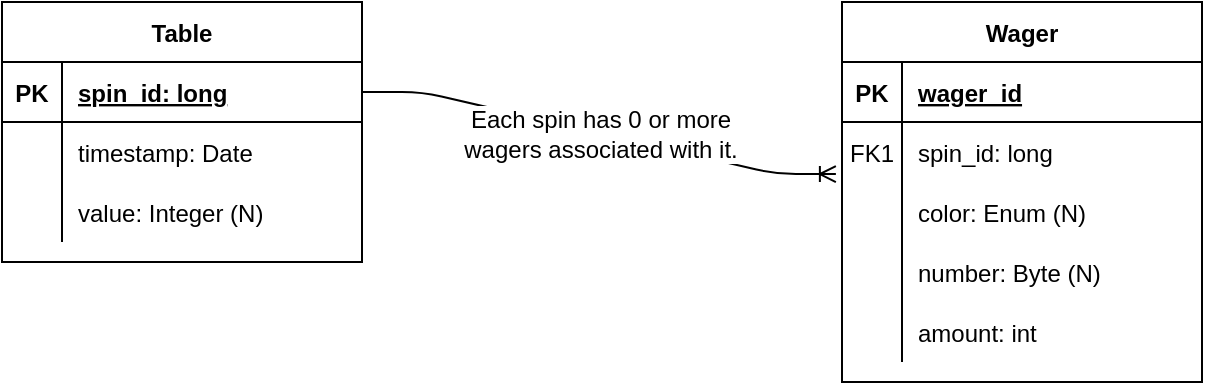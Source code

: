 <mxfile version="14.3.1" type="browser"><diagram id="vJpdPugC397HN1Vu3F2O" name="Page-1"><mxGraphModel dx="868" dy="393" grid="1" gridSize="10" guides="1" tooltips="1" connect="1" arrows="1" fold="1" page="1" pageScale="1" pageWidth="850" pageHeight="1100" math="0" shadow="0"><root><mxCell id="0"/><mxCell id="1" parent="0"/><mxCell id="9VYPA-bxa21uYzld_BWJ-1" value="Table" style="shape=table;startSize=30;container=1;collapsible=1;childLayout=tableLayout;fixedRows=1;rowLines=0;fontStyle=1;align=center;resizeLast=1;" vertex="1" parent="1"><mxGeometry x="70" y="40" width="180" height="130" as="geometry"/></mxCell><mxCell id="9VYPA-bxa21uYzld_BWJ-2" value="" style="shape=partialRectangle;collapsible=0;dropTarget=0;pointerEvents=0;fillColor=none;top=0;left=0;bottom=1;right=0;points=[[0,0.5],[1,0.5]];portConstraint=eastwest;" vertex="1" parent="9VYPA-bxa21uYzld_BWJ-1"><mxGeometry y="30" width="180" height="30" as="geometry"/></mxCell><mxCell id="9VYPA-bxa21uYzld_BWJ-3" value="PK" style="shape=partialRectangle;connectable=0;fillColor=none;top=0;left=0;bottom=0;right=0;fontStyle=1;overflow=hidden;" vertex="1" parent="9VYPA-bxa21uYzld_BWJ-2"><mxGeometry width="30" height="30" as="geometry"/></mxCell><mxCell id="9VYPA-bxa21uYzld_BWJ-4" value="spin_id: long" style="shape=partialRectangle;connectable=0;fillColor=none;top=0;left=0;bottom=0;right=0;align=left;spacingLeft=6;fontStyle=5;overflow=hidden;" vertex="1" parent="9VYPA-bxa21uYzld_BWJ-2"><mxGeometry x="30" width="150" height="30" as="geometry"/></mxCell><mxCell id="9VYPA-bxa21uYzld_BWJ-5" value="" style="shape=partialRectangle;collapsible=0;dropTarget=0;pointerEvents=0;fillColor=none;top=0;left=0;bottom=0;right=0;points=[[0,0.5],[1,0.5]];portConstraint=eastwest;" vertex="1" parent="9VYPA-bxa21uYzld_BWJ-1"><mxGeometry y="60" width="180" height="30" as="geometry"/></mxCell><mxCell id="9VYPA-bxa21uYzld_BWJ-6" value="" style="shape=partialRectangle;connectable=0;fillColor=none;top=0;left=0;bottom=0;right=0;editable=1;overflow=hidden;" vertex="1" parent="9VYPA-bxa21uYzld_BWJ-5"><mxGeometry width="30" height="30" as="geometry"/></mxCell><mxCell id="9VYPA-bxa21uYzld_BWJ-7" value="timestamp: Date" style="shape=partialRectangle;connectable=0;fillColor=none;top=0;left=0;bottom=0;right=0;align=left;spacingLeft=6;overflow=hidden;" vertex="1" parent="9VYPA-bxa21uYzld_BWJ-5"><mxGeometry x="30" width="150" height="30" as="geometry"/></mxCell><mxCell id="9VYPA-bxa21uYzld_BWJ-8" value="" style="shape=partialRectangle;collapsible=0;dropTarget=0;pointerEvents=0;fillColor=none;top=0;left=0;bottom=0;right=0;points=[[0,0.5],[1,0.5]];portConstraint=eastwest;" vertex="1" parent="9VYPA-bxa21uYzld_BWJ-1"><mxGeometry y="90" width="180" height="30" as="geometry"/></mxCell><mxCell id="9VYPA-bxa21uYzld_BWJ-9" value="" style="shape=partialRectangle;connectable=0;fillColor=none;top=0;left=0;bottom=0;right=0;editable=1;overflow=hidden;" vertex="1" parent="9VYPA-bxa21uYzld_BWJ-8"><mxGeometry width="30" height="30" as="geometry"/></mxCell><mxCell id="9VYPA-bxa21uYzld_BWJ-10" value="value: Integer (N)" style="shape=partialRectangle;connectable=0;fillColor=none;top=0;left=0;bottom=0;right=0;align=left;spacingLeft=6;overflow=hidden;" vertex="1" parent="9VYPA-bxa21uYzld_BWJ-8"><mxGeometry x="30" width="150" height="30" as="geometry"/></mxCell><mxCell id="9VYPA-bxa21uYzld_BWJ-14" value="Wager" style="shape=table;startSize=30;container=1;collapsible=1;childLayout=tableLayout;fixedRows=1;rowLines=0;fontStyle=1;align=center;resizeLast=1;" vertex="1" parent="1"><mxGeometry x="490" y="40" width="180" height="190" as="geometry"/></mxCell><mxCell id="9VYPA-bxa21uYzld_BWJ-15" value="" style="shape=partialRectangle;collapsible=0;dropTarget=0;pointerEvents=0;fillColor=none;top=0;left=0;bottom=1;right=0;points=[[0,0.5],[1,0.5]];portConstraint=eastwest;" vertex="1" parent="9VYPA-bxa21uYzld_BWJ-14"><mxGeometry y="30" width="180" height="30" as="geometry"/></mxCell><mxCell id="9VYPA-bxa21uYzld_BWJ-16" value="PK" style="shape=partialRectangle;connectable=0;fillColor=none;top=0;left=0;bottom=0;right=0;fontStyle=1;overflow=hidden;" vertex="1" parent="9VYPA-bxa21uYzld_BWJ-15"><mxGeometry width="30" height="30" as="geometry"/></mxCell><mxCell id="9VYPA-bxa21uYzld_BWJ-17" value="wager_id" style="shape=partialRectangle;connectable=0;fillColor=none;top=0;left=0;bottom=0;right=0;align=left;spacingLeft=6;fontStyle=5;overflow=hidden;" vertex="1" parent="9VYPA-bxa21uYzld_BWJ-15"><mxGeometry x="30" width="150" height="30" as="geometry"/></mxCell><mxCell id="9VYPA-bxa21uYzld_BWJ-18" value="" style="shape=partialRectangle;collapsible=0;dropTarget=0;pointerEvents=0;fillColor=none;top=0;left=0;bottom=0;right=0;points=[[0,0.5],[1,0.5]];portConstraint=eastwest;" vertex="1" parent="9VYPA-bxa21uYzld_BWJ-14"><mxGeometry y="60" width="180" height="30" as="geometry"/></mxCell><mxCell id="9VYPA-bxa21uYzld_BWJ-19" value="FK1" style="shape=partialRectangle;connectable=0;fillColor=none;top=0;left=0;bottom=0;right=0;editable=1;overflow=hidden;" vertex="1" parent="9VYPA-bxa21uYzld_BWJ-18"><mxGeometry width="30" height="30" as="geometry"/></mxCell><mxCell id="9VYPA-bxa21uYzld_BWJ-20" value="spin_id: long" style="shape=partialRectangle;connectable=0;fillColor=none;top=0;left=0;bottom=0;right=0;align=left;spacingLeft=6;overflow=hidden;" vertex="1" parent="9VYPA-bxa21uYzld_BWJ-18"><mxGeometry x="30" width="150" height="30" as="geometry"/></mxCell><mxCell id="9VYPA-bxa21uYzld_BWJ-21" value="" style="shape=partialRectangle;collapsible=0;dropTarget=0;pointerEvents=0;fillColor=none;top=0;left=0;bottom=0;right=0;points=[[0,0.5],[1,0.5]];portConstraint=eastwest;" vertex="1" parent="9VYPA-bxa21uYzld_BWJ-14"><mxGeometry y="90" width="180" height="30" as="geometry"/></mxCell><mxCell id="9VYPA-bxa21uYzld_BWJ-22" value="" style="shape=partialRectangle;connectable=0;fillColor=none;top=0;left=0;bottom=0;right=0;editable=1;overflow=hidden;" vertex="1" parent="9VYPA-bxa21uYzld_BWJ-21"><mxGeometry width="30" height="30" as="geometry"/></mxCell><mxCell id="9VYPA-bxa21uYzld_BWJ-23" value="color: Enum (N)" style="shape=partialRectangle;connectable=0;fillColor=none;top=0;left=0;bottom=0;right=0;align=left;spacingLeft=6;overflow=hidden;" vertex="1" parent="9VYPA-bxa21uYzld_BWJ-21"><mxGeometry x="30" width="150" height="30" as="geometry"/></mxCell><mxCell id="9VYPA-bxa21uYzld_BWJ-24" value="" style="shape=partialRectangle;collapsible=0;dropTarget=0;pointerEvents=0;fillColor=none;top=0;left=0;bottom=0;right=0;points=[[0,0.5],[1,0.5]];portConstraint=eastwest;" vertex="1" parent="9VYPA-bxa21uYzld_BWJ-14"><mxGeometry y="120" width="180" height="30" as="geometry"/></mxCell><mxCell id="9VYPA-bxa21uYzld_BWJ-25" value="" style="shape=partialRectangle;connectable=0;fillColor=none;top=0;left=0;bottom=0;right=0;editable=1;overflow=hidden;" vertex="1" parent="9VYPA-bxa21uYzld_BWJ-24"><mxGeometry width="30" height="30" as="geometry"/></mxCell><mxCell id="9VYPA-bxa21uYzld_BWJ-26" value="number: Byte (N)" style="shape=partialRectangle;connectable=0;fillColor=none;top=0;left=0;bottom=0;right=0;align=left;spacingLeft=6;overflow=hidden;" vertex="1" parent="9VYPA-bxa21uYzld_BWJ-24"><mxGeometry x="30" width="150" height="30" as="geometry"/></mxCell><mxCell id="9VYPA-bxa21uYzld_BWJ-27" value="" style="shape=partialRectangle;collapsible=0;dropTarget=0;pointerEvents=0;fillColor=none;top=0;left=0;bottom=0;right=0;points=[[0,0.5],[1,0.5]];portConstraint=eastwest;" vertex="1" parent="9VYPA-bxa21uYzld_BWJ-14"><mxGeometry y="150" width="180" height="30" as="geometry"/></mxCell><mxCell id="9VYPA-bxa21uYzld_BWJ-28" value="" style="shape=partialRectangle;connectable=0;fillColor=none;top=0;left=0;bottom=0;right=0;editable=1;overflow=hidden;" vertex="1" parent="9VYPA-bxa21uYzld_BWJ-27"><mxGeometry width="30" height="30" as="geometry"/></mxCell><mxCell id="9VYPA-bxa21uYzld_BWJ-29" value="amount: int" style="shape=partialRectangle;connectable=0;fillColor=none;top=0;left=0;bottom=0;right=0;align=left;spacingLeft=6;overflow=hidden;" vertex="1" parent="9VYPA-bxa21uYzld_BWJ-27"><mxGeometry x="30" width="150" height="30" as="geometry"/></mxCell><mxCell id="9VYPA-bxa21uYzld_BWJ-30" value="Each spin has 0 or more &lt;br&gt;wagers associated with it." style="edgeStyle=entityRelationEdgeStyle;fontSize=12;html=1;endArrow=ERoneToMany;entryX=-0.017;entryY=0.867;entryDx=0;entryDy=0;entryPerimeter=0;exitX=1;exitY=0.5;exitDx=0;exitDy=0;" edge="1" parent="1" source="9VYPA-bxa21uYzld_BWJ-2" target="9VYPA-bxa21uYzld_BWJ-18"><mxGeometry width="100" height="100" relative="1" as="geometry"><mxPoint x="250" y="170" as="sourcePoint"/><mxPoint x="350" y="70" as="targetPoint"/></mxGeometry></mxCell></root></mxGraphModel></diagram></mxfile>